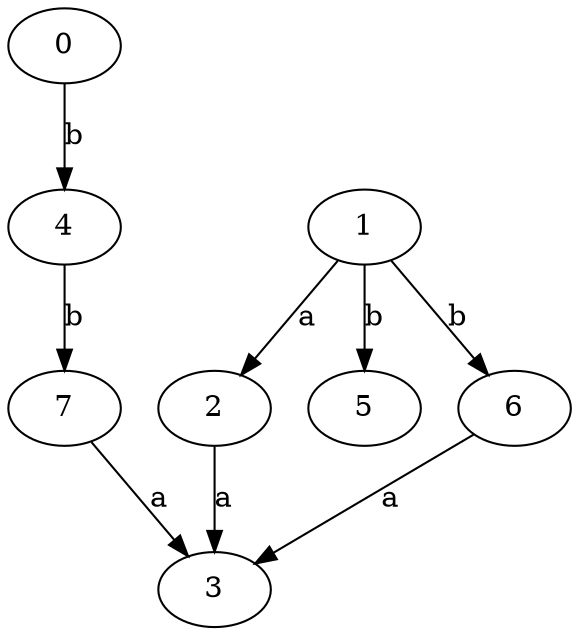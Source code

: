 strict digraph  {
0;
2;
1;
3;
4;
5;
6;
7;
0 -> 4  [label=b];
2 -> 3  [label=a];
1 -> 2  [label=a];
1 -> 5  [label=b];
1 -> 6  [label=b];
4 -> 7  [label=b];
6 -> 3  [label=a];
7 -> 3  [label=a];
}
